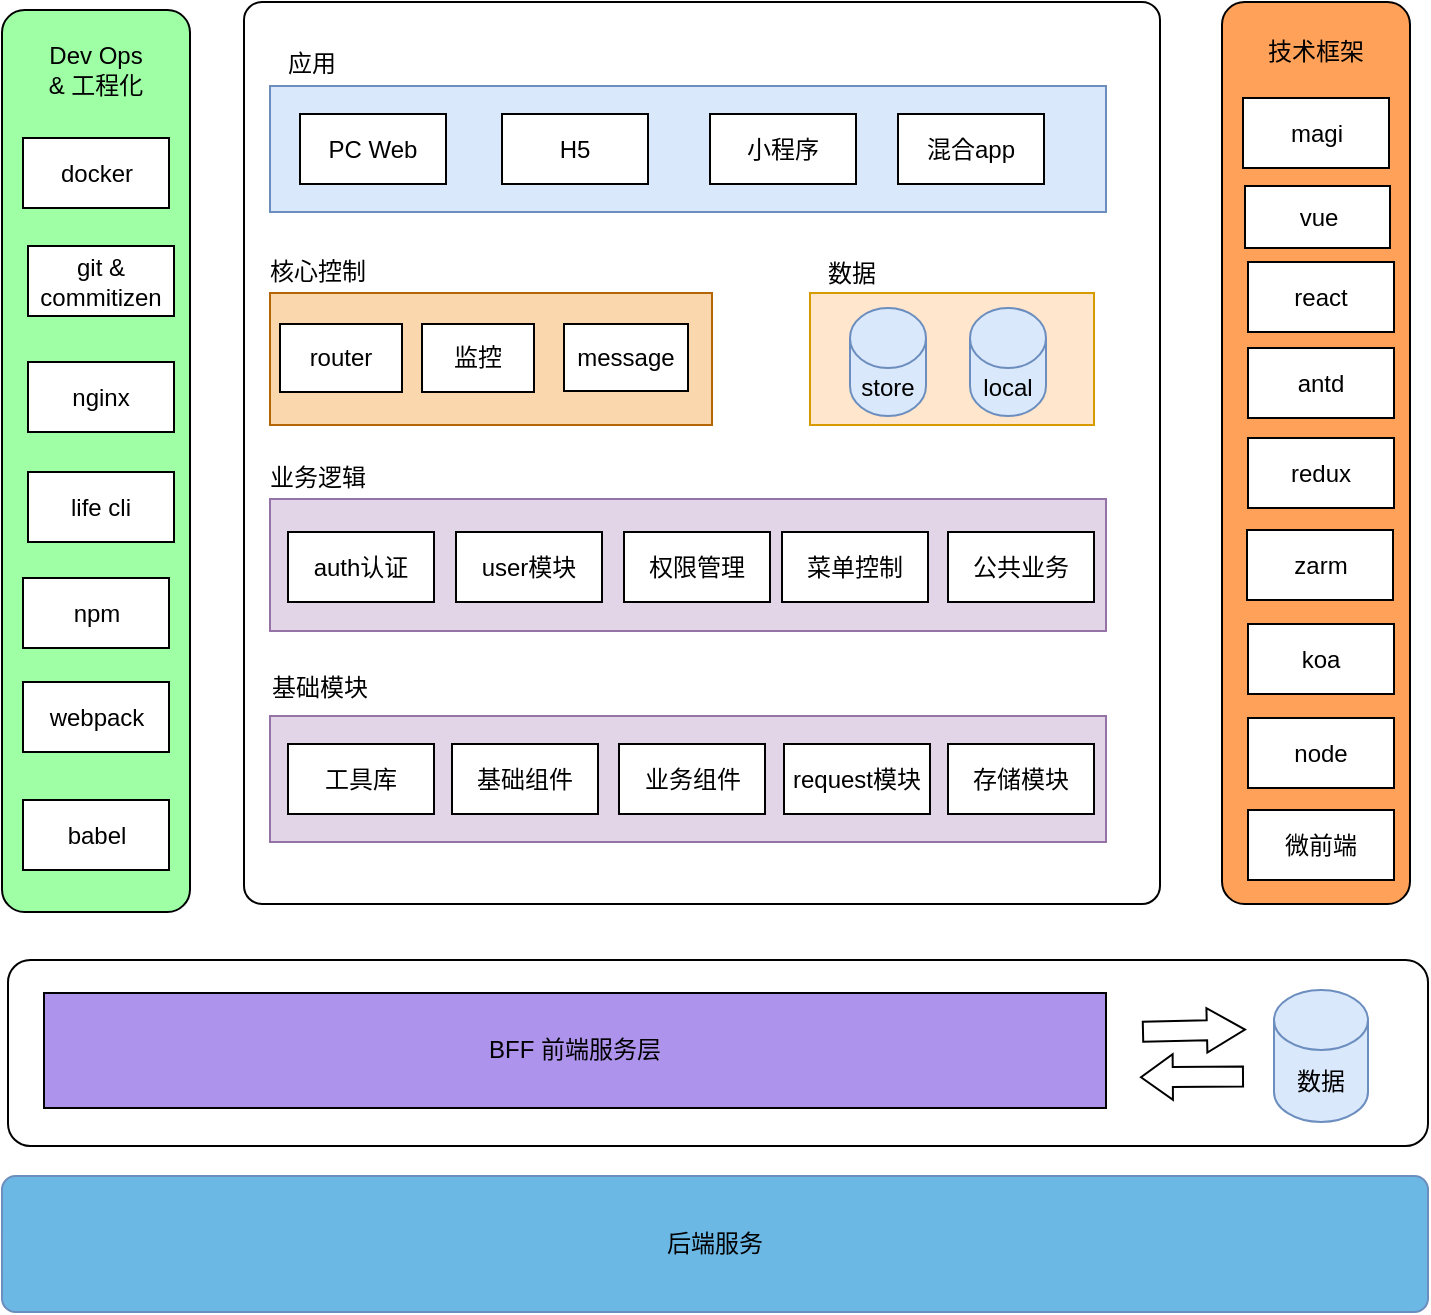 <mxfile version="22.1.11" type="github">
  <diagram name="第 1 页" id="bx6GwesUHpAXVQtUc6h4">
    <mxGraphModel dx="1242" dy="707" grid="0" gridSize="10" guides="1" tooltips="1" connect="1" arrows="1" fold="1" page="1" pageScale="1" pageWidth="827" pageHeight="1169" math="0" shadow="0">
      <root>
        <mxCell id="0" />
        <mxCell id="1" parent="0" />
        <mxCell id="W8hRn-GwGEsaOWz9x8ZZ-5" value="" style="rounded=1;whiteSpace=wrap;html=1;arcSize=2;" parent="1" vertex="1">
          <mxGeometry x="172" y="91" width="458" height="451" as="geometry" />
        </mxCell>
        <mxCell id="W8hRn-GwGEsaOWz9x8ZZ-6" value="" style="rounded=1;whiteSpace=wrap;html=1;arcSize=12;fillColor=#FFA159;" parent="1" vertex="1">
          <mxGeometry x="661" y="91" width="94" height="451" as="geometry" />
        </mxCell>
        <mxCell id="W8hRn-GwGEsaOWz9x8ZZ-7" value="" style="rounded=1;whiteSpace=wrap;html=1;arcSize=12;" parent="1" vertex="1">
          <mxGeometry x="54" y="570" width="710" height="93" as="geometry" />
        </mxCell>
        <mxCell id="W8hRn-GwGEsaOWz9x8ZZ-10" value="BFF 前端服务层" style="rounded=0;whiteSpace=wrap;html=1;fillColor=#ad93ec;" parent="1" vertex="1">
          <mxGeometry x="72" y="586.5" width="531" height="57.5" as="geometry" />
        </mxCell>
        <mxCell id="W8hRn-GwGEsaOWz9x8ZZ-13" value="" style="shape=flexArrow;endArrow=classic;html=1;rounded=0;exitX=1;exitY=0.25;exitDx=0;exitDy=0;entryX=0;entryY=0.25;entryDx=0;entryDy=0;endWidth=11.183;endSize=6.017;" parent="1" edge="1">
          <mxGeometry width="50" height="50" relative="1" as="geometry">
            <mxPoint x="621" y="605.875" as="sourcePoint" />
            <mxPoint x="673" y="604.75" as="targetPoint" />
          </mxGeometry>
        </mxCell>
        <mxCell id="W8hRn-GwGEsaOWz9x8ZZ-14" value="" style="shape=flexArrow;endArrow=classic;html=1;rounded=0;exitX=0;exitY=0.75;exitDx=0;exitDy=0;entryX=1;entryY=0.75;entryDx=0;entryDy=0;endWidth=11.828;endSize=4.966;" parent="1" edge="1">
          <mxGeometry width="50" height="50" relative="1" as="geometry">
            <mxPoint x="672" y="628.25" as="sourcePoint" />
            <mxPoint x="620" y="628.625" as="targetPoint" />
          </mxGeometry>
        </mxCell>
        <mxCell id="W8hRn-GwGEsaOWz9x8ZZ-15" value="数据" style="shape=cylinder3;whiteSpace=wrap;html=1;boundedLbl=1;backgroundOutline=1;size=15;fillColor=#dae8fc;strokeColor=#6c8ebf;" parent="1" vertex="1">
          <mxGeometry x="687" y="585" width="47" height="66" as="geometry" />
        </mxCell>
        <mxCell id="W8hRn-GwGEsaOWz9x8ZZ-16" value="后端服务" style="rounded=1;whiteSpace=wrap;html=1;arcSize=10;fillColor=#6cb8e5;strokeColor=#6c8ebf;" parent="1" vertex="1">
          <mxGeometry x="51" y="678" width="713" height="68" as="geometry" />
        </mxCell>
        <mxCell id="W8hRn-GwGEsaOWz9x8ZZ-17" value="magi" style="rounded=0;whiteSpace=wrap;html=1;" parent="1" vertex="1">
          <mxGeometry x="671.5" y="139" width="73" height="35" as="geometry" />
        </mxCell>
        <mxCell id="W8hRn-GwGEsaOWz9x8ZZ-18" value="react" style="rounded=0;whiteSpace=wrap;html=1;" parent="1" vertex="1">
          <mxGeometry x="674" y="221" width="73" height="35" as="geometry" />
        </mxCell>
        <mxCell id="W8hRn-GwGEsaOWz9x8ZZ-19" value="antd" style="rounded=0;whiteSpace=wrap;html=1;" parent="1" vertex="1">
          <mxGeometry x="674" y="264" width="73" height="35" as="geometry" />
        </mxCell>
        <mxCell id="W8hRn-GwGEsaOWz9x8ZZ-20" value="redux" style="rounded=0;whiteSpace=wrap;html=1;" parent="1" vertex="1">
          <mxGeometry x="674" y="309" width="73" height="35" as="geometry" />
        </mxCell>
        <mxCell id="W8hRn-GwGEsaOWz9x8ZZ-21" value="zarm" style="rounded=0;whiteSpace=wrap;html=1;" parent="1" vertex="1">
          <mxGeometry x="673.5" y="355" width="73" height="35" as="geometry" />
        </mxCell>
        <mxCell id="W8hRn-GwGEsaOWz9x8ZZ-22" value="koa" style="rounded=0;whiteSpace=wrap;html=1;" parent="1" vertex="1">
          <mxGeometry x="674" y="402" width="73" height="35" as="geometry" />
        </mxCell>
        <mxCell id="W8hRn-GwGEsaOWz9x8ZZ-23" value="node&lt;br&gt;" style="rounded=0;whiteSpace=wrap;html=1;" parent="1" vertex="1">
          <mxGeometry x="674" y="449" width="73" height="35" as="geometry" />
        </mxCell>
        <mxCell id="W8hRn-GwGEsaOWz9x8ZZ-24" value="微前端" style="rounded=0;whiteSpace=wrap;html=1;" parent="1" vertex="1">
          <mxGeometry x="674" y="495" width="73" height="35" as="geometry" />
        </mxCell>
        <mxCell id="W8hRn-GwGEsaOWz9x8ZZ-25" value="技术框架" style="text;html=1;strokeColor=none;fillColor=none;align=center;verticalAlign=middle;whiteSpace=wrap;rounded=0;" parent="1" vertex="1">
          <mxGeometry x="678" y="101" width="60" height="30" as="geometry" />
        </mxCell>
        <mxCell id="W8hRn-GwGEsaOWz9x8ZZ-26" value="" style="rounded=1;whiteSpace=wrap;html=1;arcSize=12;fillColor=#9EFFA5;" parent="1" vertex="1">
          <mxGeometry x="51" y="95" width="94" height="451" as="geometry" />
        </mxCell>
        <mxCell id="W8hRn-GwGEsaOWz9x8ZZ-27" value="Dev Ops &amp;amp; 工程化" style="text;html=1;strokeColor=none;fillColor=none;align=center;verticalAlign=middle;whiteSpace=wrap;rounded=0;" parent="1" vertex="1">
          <mxGeometry x="68" y="110" width="60" height="30" as="geometry" />
        </mxCell>
        <mxCell id="W8hRn-GwGEsaOWz9x8ZZ-28" value="docker" style="rounded=0;whiteSpace=wrap;html=1;" parent="1" vertex="1">
          <mxGeometry x="61.5" y="159" width="73" height="35" as="geometry" />
        </mxCell>
        <mxCell id="W8hRn-GwGEsaOWz9x8ZZ-29" value="git &amp;amp; commitizen" style="rounded=0;whiteSpace=wrap;html=1;" parent="1" vertex="1">
          <mxGeometry x="64" y="213" width="73" height="35" as="geometry" />
        </mxCell>
        <mxCell id="W8hRn-GwGEsaOWz9x8ZZ-30" value="nginx" style="rounded=0;whiteSpace=wrap;html=1;" parent="1" vertex="1">
          <mxGeometry x="64" y="271" width="73" height="35" as="geometry" />
        </mxCell>
        <mxCell id="W8hRn-GwGEsaOWz9x8ZZ-31" value="life cli" style="rounded=0;whiteSpace=wrap;html=1;" parent="1" vertex="1">
          <mxGeometry x="64" y="326" width="73" height="35" as="geometry" />
        </mxCell>
        <mxCell id="W8hRn-GwGEsaOWz9x8ZZ-32" value="webpack" style="rounded=0;whiteSpace=wrap;html=1;" parent="1" vertex="1">
          <mxGeometry x="61.5" y="431" width="73" height="35" as="geometry" />
        </mxCell>
        <mxCell id="W8hRn-GwGEsaOWz9x8ZZ-33" value="npm" style="rounded=0;whiteSpace=wrap;html=1;" parent="1" vertex="1">
          <mxGeometry x="61.5" y="379" width="73" height="35" as="geometry" />
        </mxCell>
        <mxCell id="W8hRn-GwGEsaOWz9x8ZZ-34" value="babel" style="rounded=0;whiteSpace=wrap;html=1;" parent="1" vertex="1">
          <mxGeometry x="61.5" y="490" width="73" height="35" as="geometry" />
        </mxCell>
        <mxCell id="W8hRn-GwGEsaOWz9x8ZZ-36" value="" style="rounded=0;whiteSpace=wrap;html=1;fillColor=#dae8fc;strokeColor=#6c8ebf;" parent="1" vertex="1">
          <mxGeometry x="185" y="133" width="418" height="63" as="geometry" />
        </mxCell>
        <mxCell id="W8hRn-GwGEsaOWz9x8ZZ-37" value="应用" style="text;html=1;strokeColor=none;fillColor=none;align=center;verticalAlign=middle;whiteSpace=wrap;rounded=0;" parent="1" vertex="1">
          <mxGeometry x="176" y="107" width="60" height="30" as="geometry" />
        </mxCell>
        <mxCell id="W8hRn-GwGEsaOWz9x8ZZ-38" value="PC Web" style="rounded=0;whiteSpace=wrap;html=1;" parent="1" vertex="1">
          <mxGeometry x="200" y="147" width="73" height="35" as="geometry" />
        </mxCell>
        <mxCell id="W8hRn-GwGEsaOWz9x8ZZ-39" value="H5" style="rounded=0;whiteSpace=wrap;html=1;" parent="1" vertex="1">
          <mxGeometry x="301" y="147" width="73" height="35" as="geometry" />
        </mxCell>
        <mxCell id="W8hRn-GwGEsaOWz9x8ZZ-40" value="小程序" style="rounded=0;whiteSpace=wrap;html=1;" parent="1" vertex="1">
          <mxGeometry x="405" y="147" width="73" height="35" as="geometry" />
        </mxCell>
        <mxCell id="W8hRn-GwGEsaOWz9x8ZZ-41" value="混合app" style="rounded=0;whiteSpace=wrap;html=1;" parent="1" vertex="1">
          <mxGeometry x="499" y="147" width="73" height="35" as="geometry" />
        </mxCell>
        <mxCell id="W8hRn-GwGEsaOWz9x8ZZ-42" value="" style="rounded=0;whiteSpace=wrap;html=1;fillColor=#fad7ac;strokeColor=#b46504;" parent="1" vertex="1">
          <mxGeometry x="185" y="236.5" width="221" height="66" as="geometry" />
        </mxCell>
        <mxCell id="W8hRn-GwGEsaOWz9x8ZZ-43" value="核心控制" style="text;html=1;strokeColor=none;fillColor=none;align=center;verticalAlign=middle;whiteSpace=wrap;rounded=0;" parent="1" vertex="1">
          <mxGeometry x="179" y="209.5" width="60" height="33" as="geometry" />
        </mxCell>
        <mxCell id="W8hRn-GwGEsaOWz9x8ZZ-44" value="" style="rounded=0;whiteSpace=wrap;html=1;fillColor=#e1d5e7;strokeColor=#9673a6;" parent="1" vertex="1">
          <mxGeometry x="185" y="448" width="418" height="63" as="geometry" />
        </mxCell>
        <mxCell id="W8hRn-GwGEsaOWz9x8ZZ-46" value="基础模块" style="text;html=1;strokeColor=none;fillColor=none;align=center;verticalAlign=middle;whiteSpace=wrap;rounded=0;" parent="1" vertex="1">
          <mxGeometry x="180" y="417" width="60" height="33" as="geometry" />
        </mxCell>
        <mxCell id="W8hRn-GwGEsaOWz9x8ZZ-47" value="" style="rounded=0;whiteSpace=wrap;html=1;fillColor=#e1d5e7;strokeColor=#9673a6;" parent="1" vertex="1">
          <mxGeometry x="185" y="339.5" width="418" height="66" as="geometry" />
        </mxCell>
        <mxCell id="W8hRn-GwGEsaOWz9x8ZZ-48" value="业务逻辑" style="text;html=1;strokeColor=none;fillColor=none;align=center;verticalAlign=middle;whiteSpace=wrap;rounded=0;" parent="1" vertex="1">
          <mxGeometry x="179" y="312.5" width="60" height="33" as="geometry" />
        </mxCell>
        <mxCell id="W8hRn-GwGEsaOWz9x8ZZ-51" value="工具库" style="rounded=0;whiteSpace=wrap;html=1;" parent="1" vertex="1">
          <mxGeometry x="194" y="462" width="73" height="35" as="geometry" />
        </mxCell>
        <mxCell id="W8hRn-GwGEsaOWz9x8ZZ-52" value="基础组件" style="rounded=0;whiteSpace=wrap;html=1;" parent="1" vertex="1">
          <mxGeometry x="276" y="462" width="73" height="35" as="geometry" />
        </mxCell>
        <mxCell id="W8hRn-GwGEsaOWz9x8ZZ-53" value="业务组件" style="rounded=0;whiteSpace=wrap;html=1;" parent="1" vertex="1">
          <mxGeometry x="359.5" y="462" width="73" height="35" as="geometry" />
        </mxCell>
        <mxCell id="W8hRn-GwGEsaOWz9x8ZZ-54" value="request模块" style="rounded=0;whiteSpace=wrap;html=1;" parent="1" vertex="1">
          <mxGeometry x="442" y="462" width="73" height="35" as="geometry" />
        </mxCell>
        <mxCell id="W8hRn-GwGEsaOWz9x8ZZ-55" value="存储模块" style="rounded=0;whiteSpace=wrap;html=1;" parent="1" vertex="1">
          <mxGeometry x="524" y="462" width="73" height="35" as="geometry" />
        </mxCell>
        <mxCell id="W8hRn-GwGEsaOWz9x8ZZ-56" value="" style="rounded=0;whiteSpace=wrap;html=1;fillColor=#ffe6cc;strokeColor=#d79b00;" parent="1" vertex="1">
          <mxGeometry x="455" y="236.5" width="142" height="66" as="geometry" />
        </mxCell>
        <mxCell id="W8hRn-GwGEsaOWz9x8ZZ-57" value="数据" style="text;html=1;strokeColor=none;fillColor=none;align=center;verticalAlign=middle;whiteSpace=wrap;rounded=0;" parent="1" vertex="1">
          <mxGeometry x="446" y="210.5" width="60" height="33" as="geometry" />
        </mxCell>
        <mxCell id="W8hRn-GwGEsaOWz9x8ZZ-58" value="auth认证" style="rounded=0;whiteSpace=wrap;html=1;" parent="1" vertex="1">
          <mxGeometry x="194" y="356" width="73" height="35" as="geometry" />
        </mxCell>
        <mxCell id="W8hRn-GwGEsaOWz9x8ZZ-59" value="user模块" style="rounded=0;whiteSpace=wrap;html=1;" parent="1" vertex="1">
          <mxGeometry x="278" y="356" width="73" height="35" as="geometry" />
        </mxCell>
        <mxCell id="W8hRn-GwGEsaOWz9x8ZZ-60" value="权限管理" style="rounded=0;whiteSpace=wrap;html=1;" parent="1" vertex="1">
          <mxGeometry x="362" y="356" width="73" height="35" as="geometry" />
        </mxCell>
        <mxCell id="W8hRn-GwGEsaOWz9x8ZZ-61" value="菜单控制" style="rounded=0;whiteSpace=wrap;html=1;" parent="1" vertex="1">
          <mxGeometry x="441" y="356" width="73" height="35" as="geometry" />
        </mxCell>
        <mxCell id="W8hRn-GwGEsaOWz9x8ZZ-62" value="公共业务" style="rounded=0;whiteSpace=wrap;html=1;" parent="1" vertex="1">
          <mxGeometry x="524" y="356" width="73" height="35" as="geometry" />
        </mxCell>
        <mxCell id="W8hRn-GwGEsaOWz9x8ZZ-63" value="store" style="shape=cylinder3;whiteSpace=wrap;html=1;boundedLbl=1;backgroundOutline=1;size=15;fillColor=#dae8fc;strokeColor=#6c8ebf;" parent="1" vertex="1">
          <mxGeometry x="475" y="244" width="38" height="54" as="geometry" />
        </mxCell>
        <mxCell id="W8hRn-GwGEsaOWz9x8ZZ-64" value="local" style="shape=cylinder3;whiteSpace=wrap;html=1;boundedLbl=1;backgroundOutline=1;size=15;fillColor=#dae8fc;strokeColor=#6c8ebf;" parent="1" vertex="1">
          <mxGeometry x="535" y="244" width="38" height="54" as="geometry" />
        </mxCell>
        <mxCell id="W8hRn-GwGEsaOWz9x8ZZ-65" value="router" style="rounded=0;whiteSpace=wrap;html=1;" parent="1" vertex="1">
          <mxGeometry x="190" y="252" width="61" height="34" as="geometry" />
        </mxCell>
        <mxCell id="W8hRn-GwGEsaOWz9x8ZZ-66" value="监控" style="rounded=0;whiteSpace=wrap;html=1;" parent="1" vertex="1">
          <mxGeometry x="261" y="252" width="56" height="34" as="geometry" />
        </mxCell>
        <mxCell id="W8hRn-GwGEsaOWz9x8ZZ-68" value="message" style="rounded=0;whiteSpace=wrap;html=1;" parent="1" vertex="1">
          <mxGeometry x="332" y="252" width="62" height="33.5" as="geometry" />
        </mxCell>
        <mxCell id="SIeI2yv3AGCWWmMyzYiH-1" value="vue" style="rounded=0;whiteSpace=wrap;html=1;" vertex="1" parent="1">
          <mxGeometry x="672.5" y="183" width="72.5" height="31" as="geometry" />
        </mxCell>
      </root>
    </mxGraphModel>
  </diagram>
</mxfile>
